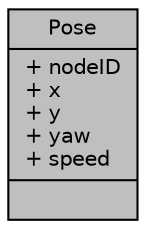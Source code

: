 digraph "Pose"
{
 // LATEX_PDF_SIZE
  edge [fontname="Helvetica",fontsize="10",labelfontname="Helvetica",labelfontsize="10"];
  node [fontname="Helvetica",fontsize="10",shape=record];
  Node1 [label="{Pose\n|+ nodeID\l+ x\l+ y\l+ yaw\l+ speed\l|}",height=0.2,width=0.4,color="black", fillcolor="grey75", style="filled", fontcolor="black",tooltip="Struct that holds the current pose of the vehicle."];
}
